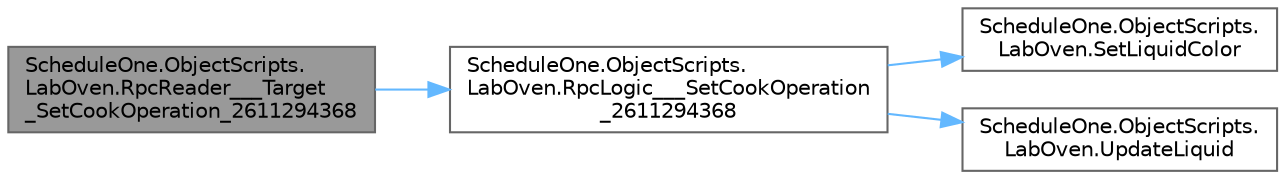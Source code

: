 digraph "ScheduleOne.ObjectScripts.LabOven.RpcReader___Target_SetCookOperation_2611294368"
{
 // LATEX_PDF_SIZE
  bgcolor="transparent";
  edge [fontname=Helvetica,fontsize=10,labelfontname=Helvetica,labelfontsize=10];
  node [fontname=Helvetica,fontsize=10,shape=box,height=0.2,width=0.4];
  rankdir="LR";
  Node1 [id="Node000001",label="ScheduleOne.ObjectScripts.\lLabOven.RpcReader___Target\l_SetCookOperation_2611294368",height=0.2,width=0.4,color="gray40", fillcolor="grey60", style="filled", fontcolor="black",tooltip=" "];
  Node1 -> Node2 [id="edge1_Node000001_Node000002",color="steelblue1",style="solid",tooltip=" "];
  Node2 [id="Node000002",label="ScheduleOne.ObjectScripts.\lLabOven.RpcLogic___SetCookOperation\l_2611294368",height=0.2,width=0.4,color="grey40", fillcolor="white", style="filled",URL="$class_schedule_one_1_1_object_scripts_1_1_lab_oven.html#a2c3a6cf15afaf4a290df641d6b2fac27",tooltip=" "];
  Node2 -> Node3 [id="edge2_Node000002_Node000003",color="steelblue1",style="solid",tooltip=" "];
  Node3 [id="Node000003",label="ScheduleOne.ObjectScripts.\lLabOven.SetLiquidColor",height=0.2,width=0.4,color="grey40", fillcolor="white", style="filled",URL="$class_schedule_one_1_1_object_scripts_1_1_lab_oven.html#abc604c0892d973527ccc4cb0e43e83db",tooltip=" "];
  Node2 -> Node4 [id="edge3_Node000002_Node000004",color="steelblue1",style="solid",tooltip=" "];
  Node4 [id="Node000004",label="ScheduleOne.ObjectScripts.\lLabOven.UpdateLiquid",height=0.2,width=0.4,color="grey40", fillcolor="white", style="filled",URL="$class_schedule_one_1_1_object_scripts_1_1_lab_oven.html#ae2dbddd7e8798944257a03e5cd99ec0c",tooltip=" "];
}
